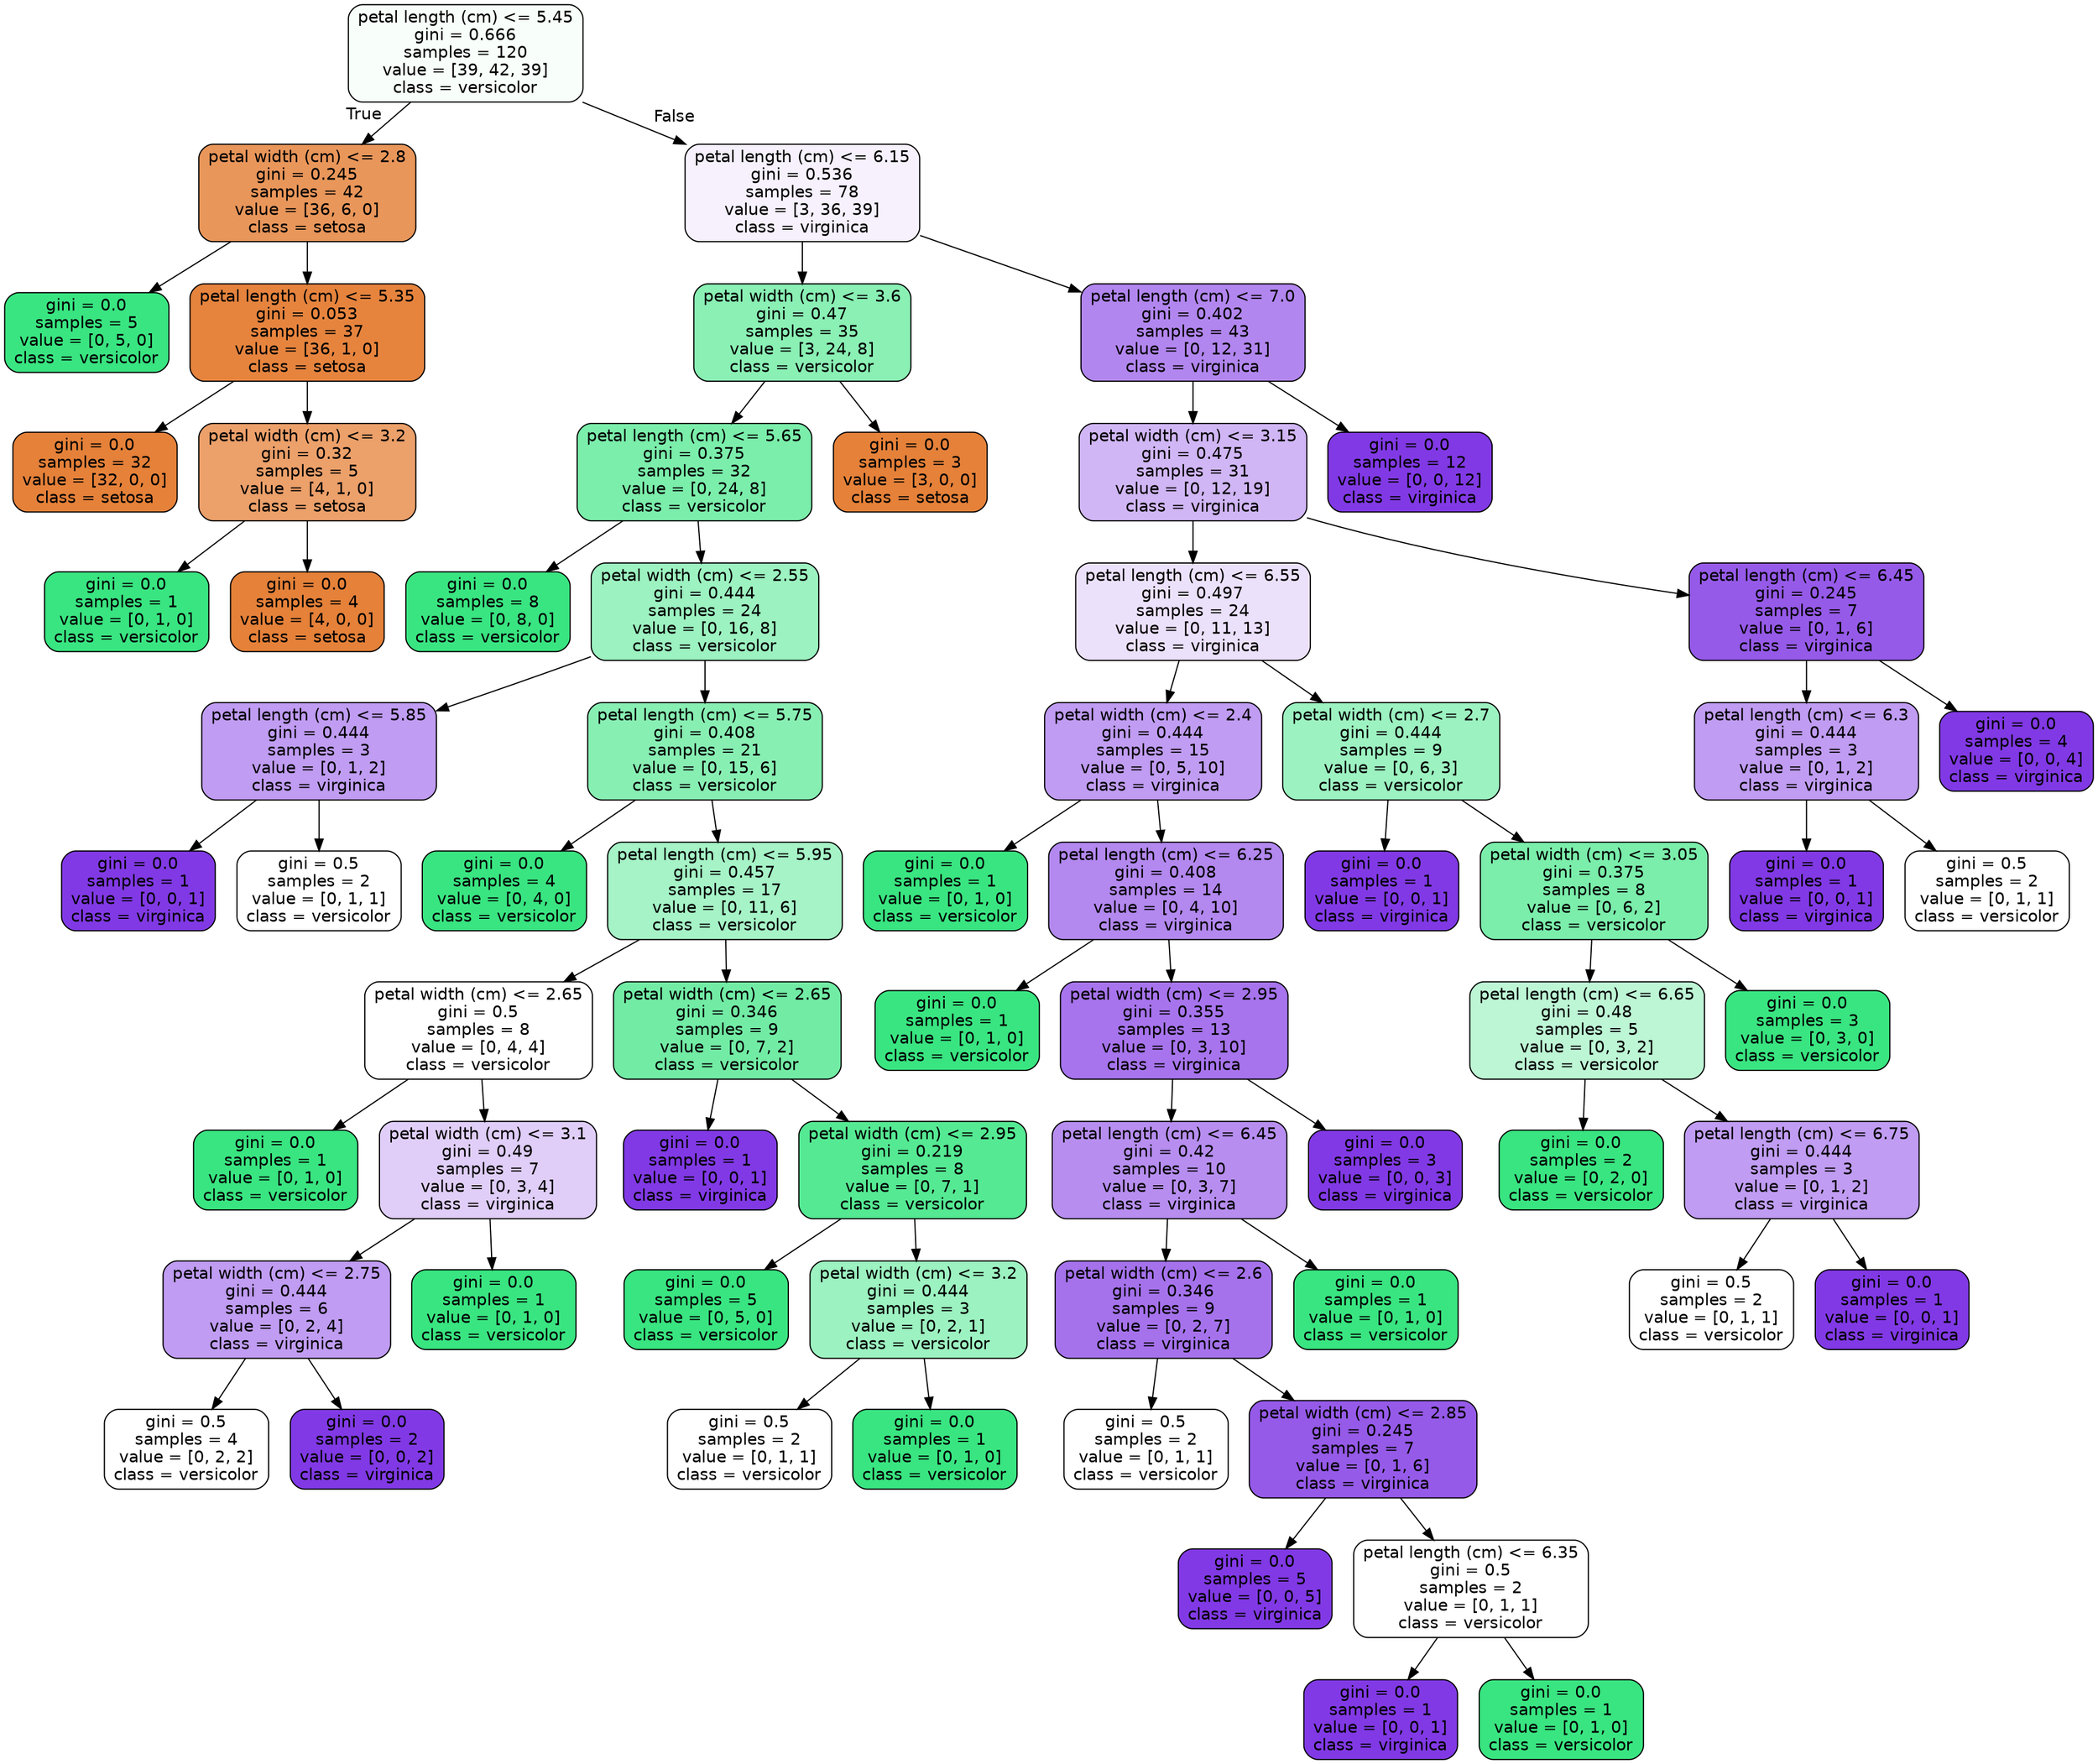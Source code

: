 digraph Tree {
node [shape=box, style="filled, rounded", color="black", fontname=helvetica] ;
edge [fontname=helvetica] ;
0 [label="petal length (cm) <= 5.45\ngini = 0.666\nsamples = 120\nvalue = [39, 42, 39]\nclass = versicolor", fillcolor="#f8fefa"] ;
1 [label="petal width (cm) <= 2.8\ngini = 0.245\nsamples = 42\nvalue = [36, 6, 0]\nclass = setosa", fillcolor="#e9965a"] ;
0 -> 1 [labeldistance=2.5, labelangle=45, headlabel="True"] ;
2 [label="gini = 0.0\nsamples = 5\nvalue = [0, 5, 0]\nclass = versicolor", fillcolor="#39e581"] ;
1 -> 2 ;
3 [label="petal length (cm) <= 5.35\ngini = 0.053\nsamples = 37\nvalue = [36, 1, 0]\nclass = setosa", fillcolor="#e6843e"] ;
1 -> 3 ;
4 [label="gini = 0.0\nsamples = 32\nvalue = [32, 0, 0]\nclass = setosa", fillcolor="#e58139"] ;
3 -> 4 ;
5 [label="petal width (cm) <= 3.2\ngini = 0.32\nsamples = 5\nvalue = [4, 1, 0]\nclass = setosa", fillcolor="#eca06a"] ;
3 -> 5 ;
6 [label="gini = 0.0\nsamples = 1\nvalue = [0, 1, 0]\nclass = versicolor", fillcolor="#39e581"] ;
5 -> 6 ;
7 [label="gini = 0.0\nsamples = 4\nvalue = [4, 0, 0]\nclass = setosa", fillcolor="#e58139"] ;
5 -> 7 ;
8 [label="petal length (cm) <= 6.15\ngini = 0.536\nsamples = 78\nvalue = [3, 36, 39]\nclass = virginica", fillcolor="#f6f1fd"] ;
0 -> 8 [labeldistance=2.5, labelangle=-45, headlabel="False"] ;
9 [label="petal width (cm) <= 3.6\ngini = 0.47\nsamples = 35\nvalue = [3, 24, 8]\nclass = versicolor", fillcolor="#8af0b4"] ;
8 -> 9 ;
10 [label="petal length (cm) <= 5.65\ngini = 0.375\nsamples = 32\nvalue = [0, 24, 8]\nclass = versicolor", fillcolor="#7beeab"] ;
9 -> 10 ;
11 [label="gini = 0.0\nsamples = 8\nvalue = [0, 8, 0]\nclass = versicolor", fillcolor="#39e581"] ;
10 -> 11 ;
12 [label="petal width (cm) <= 2.55\ngini = 0.444\nsamples = 24\nvalue = [0, 16, 8]\nclass = versicolor", fillcolor="#9cf2c0"] ;
10 -> 12 ;
13 [label="petal length (cm) <= 5.85\ngini = 0.444\nsamples = 3\nvalue = [0, 1, 2]\nclass = virginica", fillcolor="#c09cf2"] ;
12 -> 13 ;
14 [label="gini = 0.0\nsamples = 1\nvalue = [0, 0, 1]\nclass = virginica", fillcolor="#8139e5"] ;
13 -> 14 ;
15 [label="gini = 0.5\nsamples = 2\nvalue = [0, 1, 1]\nclass = versicolor", fillcolor="#ffffff"] ;
13 -> 15 ;
16 [label="petal length (cm) <= 5.75\ngini = 0.408\nsamples = 21\nvalue = [0, 15, 6]\nclass = versicolor", fillcolor="#88efb3"] ;
12 -> 16 ;
17 [label="gini = 0.0\nsamples = 4\nvalue = [0, 4, 0]\nclass = versicolor", fillcolor="#39e581"] ;
16 -> 17 ;
18 [label="petal length (cm) <= 5.95\ngini = 0.457\nsamples = 17\nvalue = [0, 11, 6]\nclass = versicolor", fillcolor="#a5f3c6"] ;
16 -> 18 ;
19 [label="petal width (cm) <= 2.65\ngini = 0.5\nsamples = 8\nvalue = [0, 4, 4]\nclass = versicolor", fillcolor="#ffffff"] ;
18 -> 19 ;
20 [label="gini = 0.0\nsamples = 1\nvalue = [0, 1, 0]\nclass = versicolor", fillcolor="#39e581"] ;
19 -> 20 ;
21 [label="petal width (cm) <= 3.1\ngini = 0.49\nsamples = 7\nvalue = [0, 3, 4]\nclass = virginica", fillcolor="#e0cef8"] ;
19 -> 21 ;
22 [label="petal width (cm) <= 2.75\ngini = 0.444\nsamples = 6\nvalue = [0, 2, 4]\nclass = virginica", fillcolor="#c09cf2"] ;
21 -> 22 ;
23 [label="gini = 0.5\nsamples = 4\nvalue = [0, 2, 2]\nclass = versicolor", fillcolor="#ffffff"] ;
22 -> 23 ;
24 [label="gini = 0.0\nsamples = 2\nvalue = [0, 0, 2]\nclass = virginica", fillcolor="#8139e5"] ;
22 -> 24 ;
25 [label="gini = 0.0\nsamples = 1\nvalue = [0, 1, 0]\nclass = versicolor", fillcolor="#39e581"] ;
21 -> 25 ;
26 [label="petal width (cm) <= 2.65\ngini = 0.346\nsamples = 9\nvalue = [0, 7, 2]\nclass = versicolor", fillcolor="#72eca5"] ;
18 -> 26 ;
27 [label="gini = 0.0\nsamples = 1\nvalue = [0, 0, 1]\nclass = virginica", fillcolor="#8139e5"] ;
26 -> 27 ;
28 [label="petal width (cm) <= 2.95\ngini = 0.219\nsamples = 8\nvalue = [0, 7, 1]\nclass = versicolor", fillcolor="#55e993"] ;
26 -> 28 ;
29 [label="gini = 0.0\nsamples = 5\nvalue = [0, 5, 0]\nclass = versicolor", fillcolor="#39e581"] ;
28 -> 29 ;
30 [label="petal width (cm) <= 3.2\ngini = 0.444\nsamples = 3\nvalue = [0, 2, 1]\nclass = versicolor", fillcolor="#9cf2c0"] ;
28 -> 30 ;
31 [label="gini = 0.5\nsamples = 2\nvalue = [0, 1, 1]\nclass = versicolor", fillcolor="#ffffff"] ;
30 -> 31 ;
32 [label="gini = 0.0\nsamples = 1\nvalue = [0, 1, 0]\nclass = versicolor", fillcolor="#39e581"] ;
30 -> 32 ;
33 [label="gini = 0.0\nsamples = 3\nvalue = [3, 0, 0]\nclass = setosa", fillcolor="#e58139"] ;
9 -> 33 ;
34 [label="petal length (cm) <= 7.0\ngini = 0.402\nsamples = 43\nvalue = [0, 12, 31]\nclass = virginica", fillcolor="#b286ef"] ;
8 -> 34 ;
35 [label="petal width (cm) <= 3.15\ngini = 0.475\nsamples = 31\nvalue = [0, 12, 19]\nclass = virginica", fillcolor="#d1b6f5"] ;
34 -> 35 ;
36 [label="petal length (cm) <= 6.55\ngini = 0.497\nsamples = 24\nvalue = [0, 11, 13]\nclass = virginica", fillcolor="#ece1fb"] ;
35 -> 36 ;
37 [label="petal width (cm) <= 2.4\ngini = 0.444\nsamples = 15\nvalue = [0, 5, 10]\nclass = virginica", fillcolor="#c09cf2"] ;
36 -> 37 ;
38 [label="gini = 0.0\nsamples = 1\nvalue = [0, 1, 0]\nclass = versicolor", fillcolor="#39e581"] ;
37 -> 38 ;
39 [label="petal length (cm) <= 6.25\ngini = 0.408\nsamples = 14\nvalue = [0, 4, 10]\nclass = virginica", fillcolor="#b388ef"] ;
37 -> 39 ;
40 [label="gini = 0.0\nsamples = 1\nvalue = [0, 1, 0]\nclass = versicolor", fillcolor="#39e581"] ;
39 -> 40 ;
41 [label="petal width (cm) <= 2.95\ngini = 0.355\nsamples = 13\nvalue = [0, 3, 10]\nclass = virginica", fillcolor="#a774ed"] ;
39 -> 41 ;
42 [label="petal length (cm) <= 6.45\ngini = 0.42\nsamples = 10\nvalue = [0, 3, 7]\nclass = virginica", fillcolor="#b78ef0"] ;
41 -> 42 ;
43 [label="petal width (cm) <= 2.6\ngini = 0.346\nsamples = 9\nvalue = [0, 2, 7]\nclass = virginica", fillcolor="#a572ec"] ;
42 -> 43 ;
44 [label="gini = 0.5\nsamples = 2\nvalue = [0, 1, 1]\nclass = versicolor", fillcolor="#ffffff"] ;
43 -> 44 ;
45 [label="petal width (cm) <= 2.85\ngini = 0.245\nsamples = 7\nvalue = [0, 1, 6]\nclass = virginica", fillcolor="#965ae9"] ;
43 -> 45 ;
46 [label="gini = 0.0\nsamples = 5\nvalue = [0, 0, 5]\nclass = virginica", fillcolor="#8139e5"] ;
45 -> 46 ;
47 [label="petal length (cm) <= 6.35\ngini = 0.5\nsamples = 2\nvalue = [0, 1, 1]\nclass = versicolor", fillcolor="#ffffff"] ;
45 -> 47 ;
48 [label="gini = 0.0\nsamples = 1\nvalue = [0, 0, 1]\nclass = virginica", fillcolor="#8139e5"] ;
47 -> 48 ;
49 [label="gini = 0.0\nsamples = 1\nvalue = [0, 1, 0]\nclass = versicolor", fillcolor="#39e581"] ;
47 -> 49 ;
50 [label="gini = 0.0\nsamples = 1\nvalue = [0, 1, 0]\nclass = versicolor", fillcolor="#39e581"] ;
42 -> 50 ;
51 [label="gini = 0.0\nsamples = 3\nvalue = [0, 0, 3]\nclass = virginica", fillcolor="#8139e5"] ;
41 -> 51 ;
52 [label="petal width (cm) <= 2.7\ngini = 0.444\nsamples = 9\nvalue = [0, 6, 3]\nclass = versicolor", fillcolor="#9cf2c0"] ;
36 -> 52 ;
53 [label="gini = 0.0\nsamples = 1\nvalue = [0, 0, 1]\nclass = virginica", fillcolor="#8139e5"] ;
52 -> 53 ;
54 [label="petal width (cm) <= 3.05\ngini = 0.375\nsamples = 8\nvalue = [0, 6, 2]\nclass = versicolor", fillcolor="#7beeab"] ;
52 -> 54 ;
55 [label="petal length (cm) <= 6.65\ngini = 0.48\nsamples = 5\nvalue = [0, 3, 2]\nclass = versicolor", fillcolor="#bdf6d5"] ;
54 -> 55 ;
56 [label="gini = 0.0\nsamples = 2\nvalue = [0, 2, 0]\nclass = versicolor", fillcolor="#39e581"] ;
55 -> 56 ;
57 [label="petal length (cm) <= 6.75\ngini = 0.444\nsamples = 3\nvalue = [0, 1, 2]\nclass = virginica", fillcolor="#c09cf2"] ;
55 -> 57 ;
58 [label="gini = 0.5\nsamples = 2\nvalue = [0, 1, 1]\nclass = versicolor", fillcolor="#ffffff"] ;
57 -> 58 ;
59 [label="gini = 0.0\nsamples = 1\nvalue = [0, 0, 1]\nclass = virginica", fillcolor="#8139e5"] ;
57 -> 59 ;
60 [label="gini = 0.0\nsamples = 3\nvalue = [0, 3, 0]\nclass = versicolor", fillcolor="#39e581"] ;
54 -> 60 ;
61 [label="petal length (cm) <= 6.45\ngini = 0.245\nsamples = 7\nvalue = [0, 1, 6]\nclass = virginica", fillcolor="#965ae9"] ;
35 -> 61 ;
62 [label="petal length (cm) <= 6.3\ngini = 0.444\nsamples = 3\nvalue = [0, 1, 2]\nclass = virginica", fillcolor="#c09cf2"] ;
61 -> 62 ;
63 [label="gini = 0.0\nsamples = 1\nvalue = [0, 0, 1]\nclass = virginica", fillcolor="#8139e5"] ;
62 -> 63 ;
64 [label="gini = 0.5\nsamples = 2\nvalue = [0, 1, 1]\nclass = versicolor", fillcolor="#ffffff"] ;
62 -> 64 ;
65 [label="gini = 0.0\nsamples = 4\nvalue = [0, 0, 4]\nclass = virginica", fillcolor="#8139e5"] ;
61 -> 65 ;
66 [label="gini = 0.0\nsamples = 12\nvalue = [0, 0, 12]\nclass = virginica", fillcolor="#8139e5"] ;
34 -> 66 ;
}